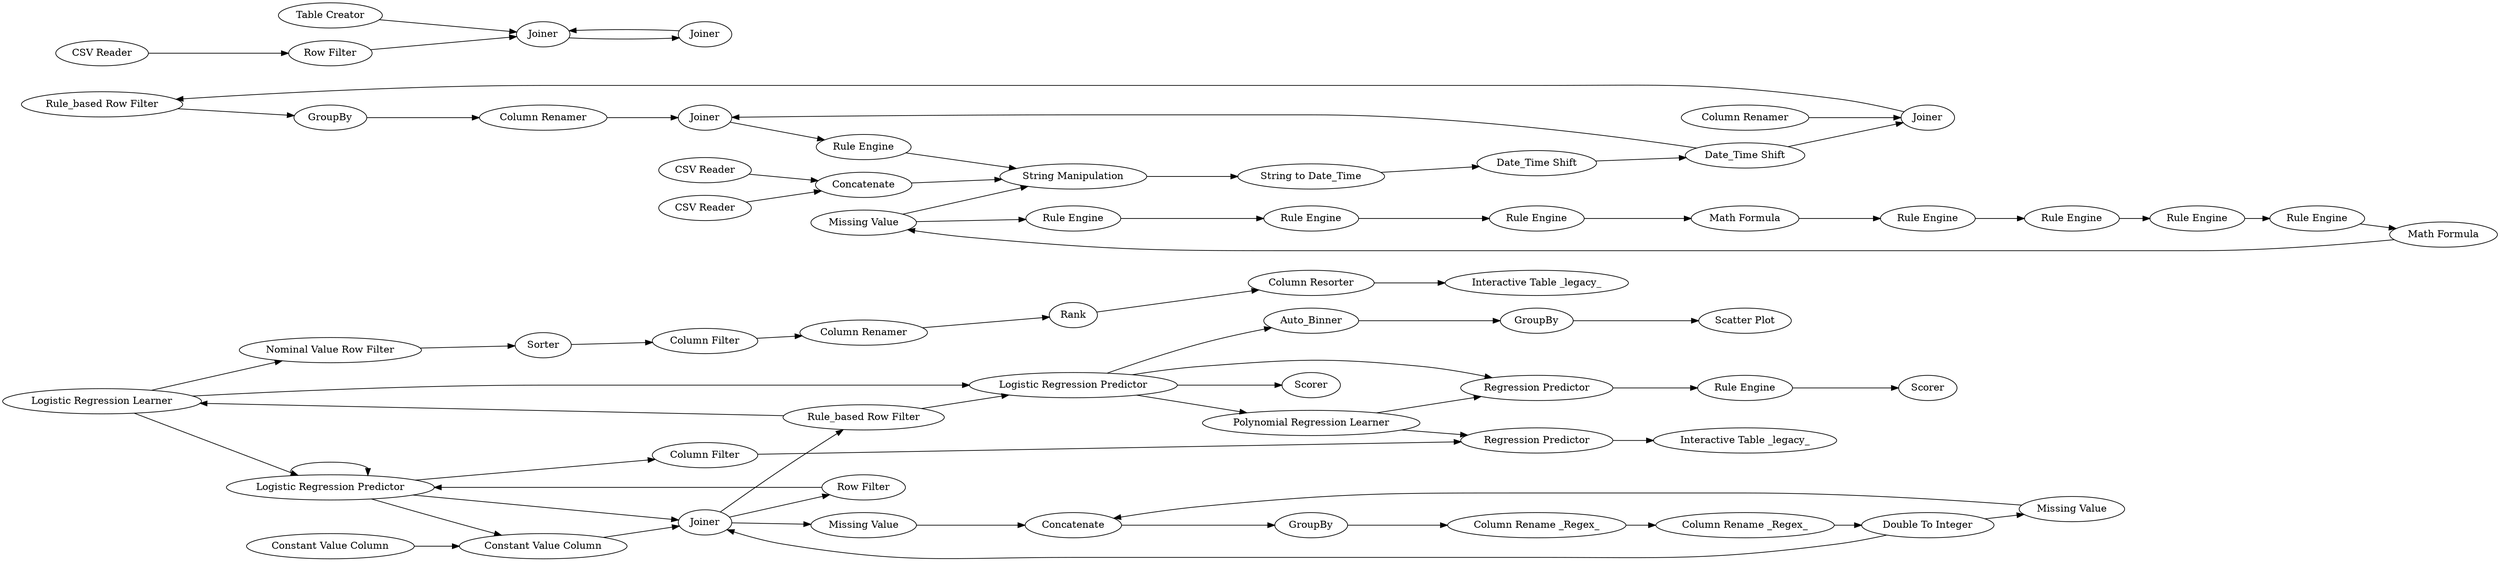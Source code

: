 digraph {
	1328 -> 1304
	1190 -> 1192
	1295 -> 1296
	46 -> 8
	53 -> 54
	1276 -> 1318
	49 -> 47
	1296 -> 1297
	1191 -> 1190
	1328 -> 1184
	1292 -> 1299
	1232 -> 1227
	1184 -> 1238
	1099 -> 1291
	1333 -> 1291
	1294 -> 1289
	1297 -> 1298
	1184 -> 1241
	1101 -> 1098
	1095 -> 1100
	1304 -> 1307
	1097 -> 921
	8 -> 45
	1187 -> 1191
	45 -> 919
	45 -> 50
	1193 -> 1334
	1239 -> 1242
	1291 -> 1292
	1289 -> 1295
	1294 -> 1298
	921 -> 1095
	1337 -> 1333
	1321 -> 1097
	1096 -> 1291
	1307 -> 1308
	1 -> 2
	919 -> 1184
	1302 -> 1289
	1202 -> 1304
	1096 -> 1321
	1299 -> 1294
	1238 -> 1223
	1308 -> 1335
	45 -> 1202
	1304 -> 45
	1322 -> 1096
	1102 -> 1322
	54 -> 45
	1100 -> 1101
	1304 -> 8
	1241 -> 1239
	1184 -> 1185
	919 -> 1328
	47 -> 48
	2 -> 1318
	1238 -> 1308
	1318 -> 1319
	48 -> 52
	1186 -> 1187
	1192 -> 1193
	1338 -> 1333
	1328 -> 1186
	1298 -> 1099
	1319 -> 1318
	52 -> 53
	1098 -> 1102
	54 -> 49
	50 -> 47
	1184 -> 1223
	1304 -> 1304
	1223 -> 1232
	1192 [label=Rank]
	1193 [label="Column Resorter"]
	1242 [label="Scatter Plot"]
	1296 [label=GroupBy]
	1099 [label="Rule Engine"]
	1335 [label="Interactive Table _legacy_"]
	1321 [label="Rule Engine"]
	8 [label="Constant Value Column"]
	1291 [label="String Manipulation"]
	921 [label="Rule Engine"]
	1319 [label=Joiner]
	1227 [label=Scorer]
	1202 [label="Row Filter"]
	1333 [label=Concatenate]
	49 [label="Missing Value"]
	1184 [label="Logistic Regression Predictor"]
	1307 [label="Column Filter"]
	1302 [label="Column Renamer"]
	1297 [label="Column Renamer"]
	1239 [label=GroupBy]
	54 [label="Double To Integer"]
	1337 [label="CSV Reader"]
	1191 [label="Column Filter"]
	1276 [label="Table Creator"]
	1295 [label="Rule_based Row Filter"]
	1328 [label="Logistic Regression Learner"]
	48 [label=GroupBy]
	1097 [label="Rule Engine"]
	50 [label="Missing Value"]
	1095 [label="Math Formula"]
	1 [label="CSV Reader"]
	1238 [label="Polynomial Regression Learner"]
	53 [label="Column Rename _Regex_"]
	1185 [label=Scorer]
	1308 [label="Regression Predictor"]
	1102 [label="Rule Engine"]
	1334 [label="Interactive Table _legacy_"]
	47 [label=Concatenate]
	1186 [label="Nominal Value Row Filter"]
	1190 [label="Column Renamer"]
	1299 [label="Date_Time Shift"]
	1223 [label="Regression Predictor"]
	1338 [label="CSV Reader"]
	1101 [label="Rule Engine"]
	1098 [label="Rule Engine"]
	1298 [label=Joiner]
	1292 [label="String to Date_Time"]
	1241 [label=Auto_Binner]
	919 [label="Rule_based Row Filter"]
	1187 [label=Sorter]
	1322 [label="Math Formula"]
	1304 [label="Logistic Regression Predictor"]
	46 [label="Constant Value Column"]
	1100 [label="Rule Engine"]
	1289 [label=Joiner]
	52 [label="Column Rename _Regex_"]
	1096 [label="Missing Value"]
	1318 [label=Joiner]
	1232 [label="Rule Engine"]
	2 [label="Row Filter"]
	45 [label=Joiner]
	1294 [label="Date_Time Shift"]
	rankdir=LR
}
